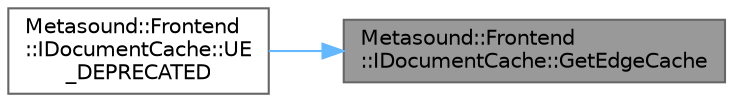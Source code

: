digraph "Metasound::Frontend::IDocumentCache::GetEdgeCache"
{
 // INTERACTIVE_SVG=YES
 // LATEX_PDF_SIZE
  bgcolor="transparent";
  edge [fontname=Helvetica,fontsize=10,labelfontname=Helvetica,labelfontsize=10];
  node [fontname=Helvetica,fontsize=10,shape=box,height=0.2,width=0.4];
  rankdir="RL";
  Node1 [id="Node000001",label="Metasound::Frontend\l::IDocumentCache::GetEdgeCache",height=0.2,width=0.4,color="gray40", fillcolor="grey60", style="filled", fontcolor="black",tooltip=" "];
  Node1 -> Node2 [id="edge1_Node000001_Node000002",dir="back",color="steelblue1",style="solid",tooltip=" "];
  Node2 [id="Node000002",label="Metasound::Frontend\l::IDocumentCache::UE\l_DEPRECATED",height=0.2,width=0.4,color="grey40", fillcolor="white", style="filled",URL="$d0/de9/classMetasound_1_1Frontend_1_1IDocumentCache.html#a5268165c5dd4ca408d5dbf9746d72267",tooltip=" "];
}
